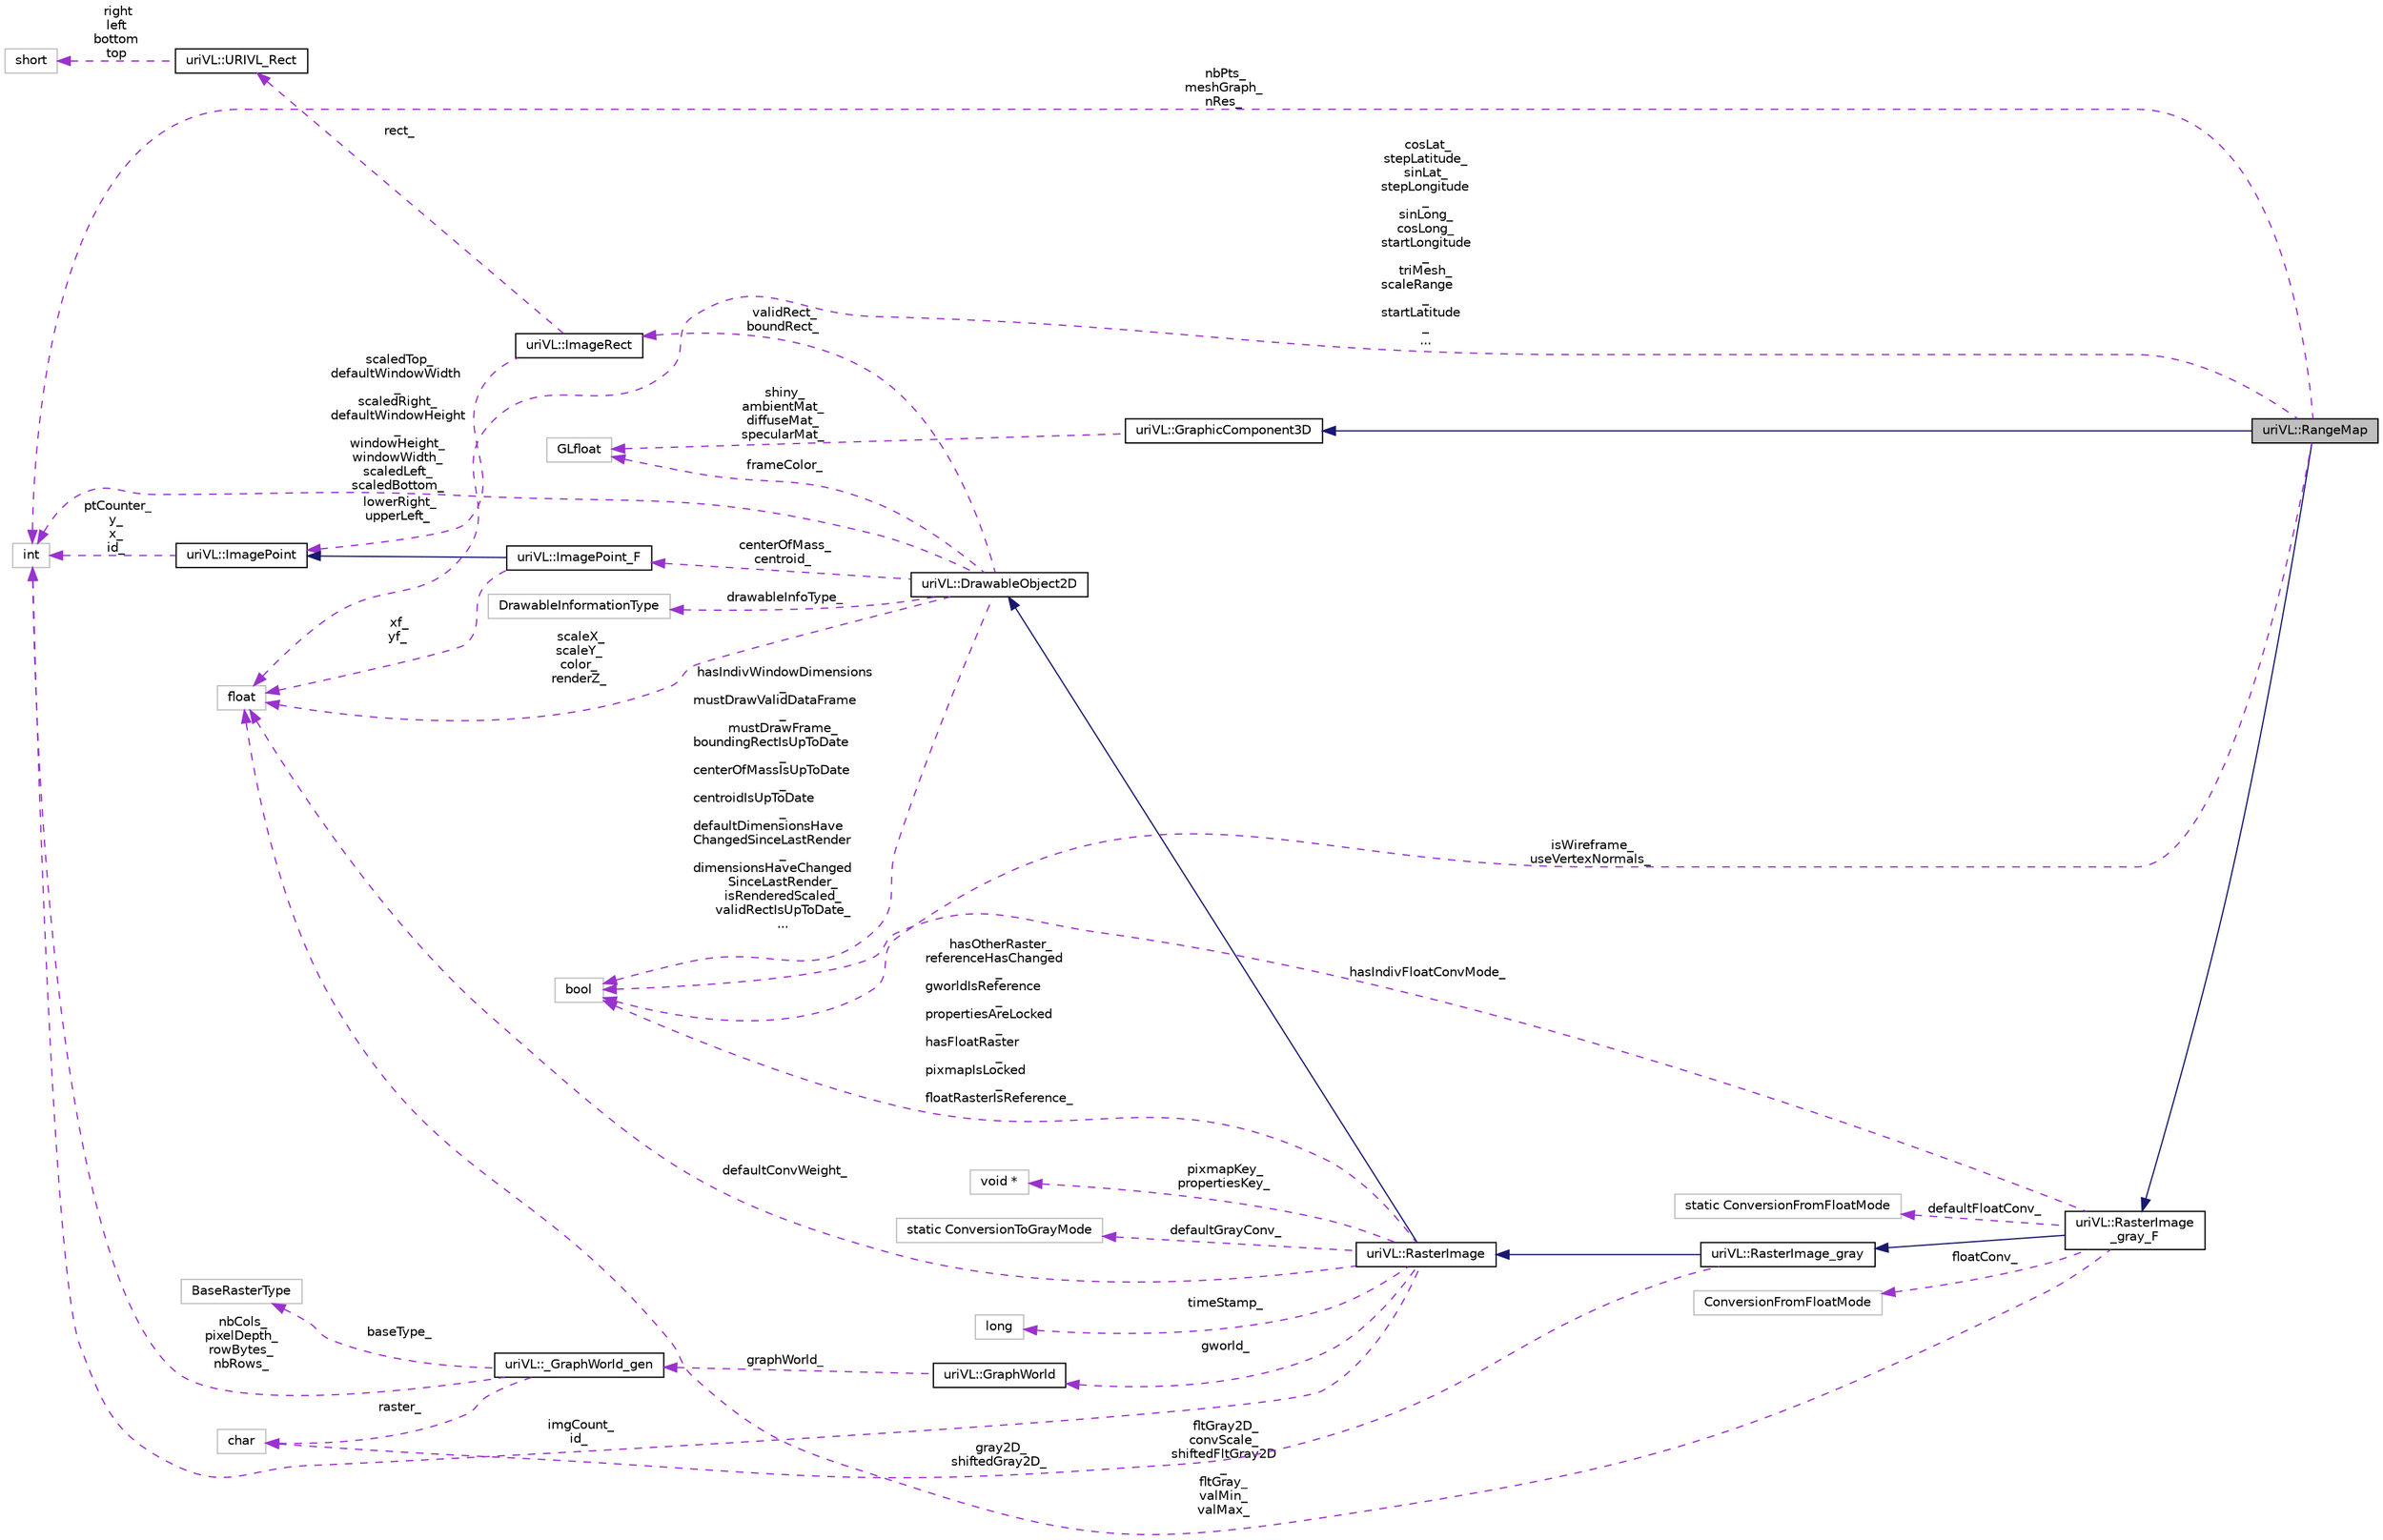 digraph "uriVL::RangeMap"
{
  edge [fontname="Helvetica",fontsize="10",labelfontname="Helvetica",labelfontsize="10"];
  node [fontname="Helvetica",fontsize="10",shape=record];
  rankdir="LR";
  Node1 [label="uriVL::RangeMap",height=0.2,width=0.4,color="black", fillcolor="grey75", style="filled", fontcolor="black"];
  Node2 -> Node1 [dir="back",color="midnightblue",fontsize="10",style="solid",fontname="Helvetica"];
  Node2 [label="uriVL::RasterImage\l_gray_F",height=0.2,width=0.4,color="black", fillcolor="white", style="filled",URL="$classuriVL_1_1RasterImage__gray__F.html",tooltip="Floating point gray-level image class. "];
  Node3 -> Node2 [dir="back",color="midnightblue",fontsize="10",style="solid",fontname="Helvetica"];
  Node3 [label="uriVL::RasterImage_gray",height=0.2,width=0.4,color="black", fillcolor="white", style="filled",URL="$classuriVL_1_1RasterImage__gray.html",tooltip="Base gray-level image class. "];
  Node4 -> Node3 [dir="back",color="midnightblue",fontsize="10",style="solid",fontname="Helvetica"];
  Node4 [label="uriVL::RasterImage",height=0.2,width=0.4,color="black", fillcolor="white", style="filled",URL="$classuriVL_1_1RasterImage.html",tooltip="Virtual base image class. "];
  Node5 -> Node4 [dir="back",color="midnightblue",fontsize="10",style="solid",fontname="Helvetica"];
  Node5 [label="uriVL::DrawableObject2D",height=0.2,width=0.4,color="black", fillcolor="white", style="filled",URL="$classuriVL_1_1DrawableObject2D.html",tooltip="Virtual base DrawableObject2D class. "];
  Node6 -> Node5 [dir="back",color="darkorchid3",fontsize="10",style="dashed",label=" frameColor_" ,fontname="Helvetica"];
  Node6 [label="GLfloat",height=0.2,width=0.4,color="grey75", fillcolor="white", style="filled"];
  Node7 -> Node5 [dir="back",color="darkorchid3",fontsize="10",style="dashed",label=" validRect_\nboundRect_" ,fontname="Helvetica"];
  Node7 [label="uriVL::ImageRect",height=0.2,width=0.4,color="black", fillcolor="white", style="filled",URL="$classuriVL_1_1ImageRect.html",tooltip="Implements the ImageRect class. "];
  Node8 -> Node7 [dir="back",color="darkorchid3",fontsize="10",style="dashed",label=" rect_" ,fontname="Helvetica"];
  Node8 [label="uriVL::URIVL_Rect",height=0.2,width=0.4,color="black", fillcolor="white", style="filled",URL="$structuriVL_1_1URIVL__Rect.html",tooltip="For platforms not supported by Quicktime, we need to define Rect. "];
  Node9 -> Node8 [dir="back",color="darkorchid3",fontsize="10",style="dashed",label=" right\nleft\nbottom\ntop" ,fontname="Helvetica"];
  Node9 [label="short",height=0.2,width=0.4,color="grey75", fillcolor="white", style="filled"];
  Node10 -> Node7 [dir="back",color="darkorchid3",fontsize="10",style="dashed",label=" lowerRight_\nupperLeft_" ,fontname="Helvetica"];
  Node10 [label="uriVL::ImagePoint",height=0.2,width=0.4,color="black", fillcolor="white", style="filled",URL="$classuriVL_1_1ImagePoint.html",tooltip="Implements the ImagePoint class. "];
  Node11 -> Node10 [dir="back",color="darkorchid3",fontsize="10",style="dashed",label=" ptCounter_\ny_\nx_\nid_" ,fontname="Helvetica"];
  Node11 [label="int",height=0.2,width=0.4,color="grey75", fillcolor="white", style="filled"];
  Node12 -> Node5 [dir="back",color="darkorchid3",fontsize="10",style="dashed",label=" centerOfMass_\ncentroid_" ,fontname="Helvetica"];
  Node12 [label="uriVL::ImagePoint_F",height=0.2,width=0.4,color="black", fillcolor="white", style="filled",URL="$classuriVL_1_1ImagePoint__F.html",tooltip="Implements the ImagePoint_F class. "];
  Node10 -> Node12 [dir="back",color="midnightblue",fontsize="10",style="solid",fontname="Helvetica"];
  Node13 -> Node12 [dir="back",color="darkorchid3",fontsize="10",style="dashed",label=" xf_\nyf_" ,fontname="Helvetica"];
  Node13 [label="float",height=0.2,width=0.4,color="grey75", fillcolor="white", style="filled"];
  Node13 -> Node5 [dir="back",color="darkorchid3",fontsize="10",style="dashed",label=" scaleX_\nscaleY_\ncolor_\nrenderZ_" ,fontname="Helvetica"];
  Node11 -> Node5 [dir="back",color="darkorchid3",fontsize="10",style="dashed",label=" scaledTop_\ndefaultWindowWidth\l_\nscaledRight_\ndefaultWindowHeight\l_\nwindowHeight_\nwindowWidth_\nscaledLeft_\nscaledBottom_" ,fontname="Helvetica"];
  Node14 -> Node5 [dir="back",color="darkorchid3",fontsize="10",style="dashed",label=" hasIndivWindowDimensions\l_\nmustDrawValidDataFrame\l_\nmustDrawFrame_\nboundingRectIsUpToDate\l_\ncenterOfMassIsUpToDate\l_\ncentroidIsUpToDate\l_\ndefaultDimensionsHave\lChangedSinceLastRender\l_\ndimensionsHaveChanged\lSinceLastRender_\nisRenderedScaled_\nvalidRectIsUpToDate_\n..." ,fontname="Helvetica"];
  Node14 [label="bool",height=0.2,width=0.4,color="grey75", fillcolor="white", style="filled"];
  Node15 -> Node5 [dir="back",color="darkorchid3",fontsize="10",style="dashed",label=" drawableInfoType_" ,fontname="Helvetica"];
  Node15 [label="DrawableInformationType",height=0.2,width=0.4,color="grey75", fillcolor="white", style="filled"];
  Node16 -> Node4 [dir="back",color="darkorchid3",fontsize="10",style="dashed",label=" gworld_" ,fontname="Helvetica"];
  Node16 [label="uriVL::GraphWorld",height=0.2,width=0.4,color="black", fillcolor="white", style="filled",URL="$classuriVL_1_1GraphWorld.html",tooltip="Implements the GraphWorld class. "];
  Node17 -> Node16 [dir="back",color="darkorchid3",fontsize="10",style="dashed",label=" graphWorld_" ,fontname="Helvetica"];
  Node17 [label="uriVL::_GraphWorld_gen",height=0.2,width=0.4,color="black", fillcolor="white", style="filled",URL="$classuriVL_1_1__GraphWorld__gen.html",tooltip="Implements the _GraphWorld_gen class. "];
  Node18 -> Node17 [dir="back",color="darkorchid3",fontsize="10",style="dashed",label=" raster_" ,fontname="Helvetica"];
  Node18 [label="char",height=0.2,width=0.4,color="grey75", fillcolor="white", style="filled"];
  Node19 -> Node17 [dir="back",color="darkorchid3",fontsize="10",style="dashed",label=" baseType_" ,fontname="Helvetica"];
  Node19 [label="BaseRasterType",height=0.2,width=0.4,color="grey75", fillcolor="white", style="filled"];
  Node11 -> Node17 [dir="back",color="darkorchid3",fontsize="10",style="dashed",label=" nbCols_\npixelDepth_\nrowBytes_\nnbRows_" ,fontname="Helvetica"];
  Node13 -> Node4 [dir="back",color="darkorchid3",fontsize="10",style="dashed",label=" defaultConvWeight_" ,fontname="Helvetica"];
  Node11 -> Node4 [dir="back",color="darkorchid3",fontsize="10",style="dashed",label=" imgCount_\nid_" ,fontname="Helvetica"];
  Node14 -> Node4 [dir="back",color="darkorchid3",fontsize="10",style="dashed",label=" hasOtherRaster_\nreferenceHasChanged\l_\ngworldIsReference\l_\npropertiesAreLocked\l_\nhasFloatRaster\l_\npixmapIsLocked\l_\nfloatRasterIsReference_" ,fontname="Helvetica"];
  Node20 -> Node4 [dir="back",color="darkorchid3",fontsize="10",style="dashed",label=" defaultGrayConv_" ,fontname="Helvetica"];
  Node20 [label="static ConversionToGrayMode",height=0.2,width=0.4,color="grey75", fillcolor="white", style="filled"];
  Node21 -> Node4 [dir="back",color="darkorchid3",fontsize="10",style="dashed",label=" timeStamp_" ,fontname="Helvetica"];
  Node21 [label="long",height=0.2,width=0.4,color="grey75", fillcolor="white", style="filled"];
  Node22 -> Node4 [dir="back",color="darkorchid3",fontsize="10",style="dashed",label=" pixmapKey_\npropertiesKey_" ,fontname="Helvetica"];
  Node22 [label="void *",height=0.2,width=0.4,color="grey75", fillcolor="white", style="filled"];
  Node18 -> Node3 [dir="back",color="darkorchid3",fontsize="10",style="dashed",label=" gray2D_\nshiftedGray2D_" ,fontname="Helvetica"];
  Node13 -> Node2 [dir="back",color="darkorchid3",fontsize="10",style="dashed",label=" fltGray2D_\nconvScale_\nshiftedFltGray2D\l_\nfltGray_\nvalMin_\nvalMax_" ,fontname="Helvetica"];
  Node14 -> Node2 [dir="back",color="darkorchid3",fontsize="10",style="dashed",label=" hasIndivFloatConvMode_" ,fontname="Helvetica"];
  Node23 -> Node2 [dir="back",color="darkorchid3",fontsize="10",style="dashed",label=" defaultFloatConv_" ,fontname="Helvetica"];
  Node23 [label="static ConversionFromFloatMode",height=0.2,width=0.4,color="grey75", fillcolor="white", style="filled"];
  Node24 -> Node2 [dir="back",color="darkorchid3",fontsize="10",style="dashed",label=" floatConv_" ,fontname="Helvetica"];
  Node24 [label="ConversionFromFloatMode",height=0.2,width=0.4,color="grey75", fillcolor="white", style="filled"];
  Node25 -> Node1 [dir="back",color="midnightblue",fontsize="10",style="solid",fontname="Helvetica"];
  Node25 [label="uriVL::GraphicComponent3D",height=0.2,width=0.4,color="black", fillcolor="white", style="filled",URL="$classuriVL_1_1GraphicComponent3D.html",tooltip="This is the parent class for all basic 3D shapes (boxes, cylinders, quad and triangle meshes..."];
  Node6 -> Node25 [dir="back",color="darkorchid3",fontsize="10",style="dashed",label=" shiny_\nambientMat_\ndiffuseMat_\nspecularMat_" ,fontname="Helvetica"];
  Node13 -> Node1 [dir="back",color="darkorchid3",fontsize="10",style="dashed",label=" cosLat_\nstepLatitude_\nsinLat_\nstepLongitude\l_\nsinLong_\ncosLong_\nstartLongitude\l_\ntriMesh_\nscaleRange\l_\nstartLatitude\l_\n..." ,fontname="Helvetica"];
  Node11 -> Node1 [dir="back",color="darkorchid3",fontsize="10",style="dashed",label=" nbPts_\nmeshGraph_\nnRes_" ,fontname="Helvetica"];
  Node14 -> Node1 [dir="back",color="darkorchid3",fontsize="10",style="dashed",label=" isWireframe_\nuseVertexNormals_" ,fontname="Helvetica"];
}
